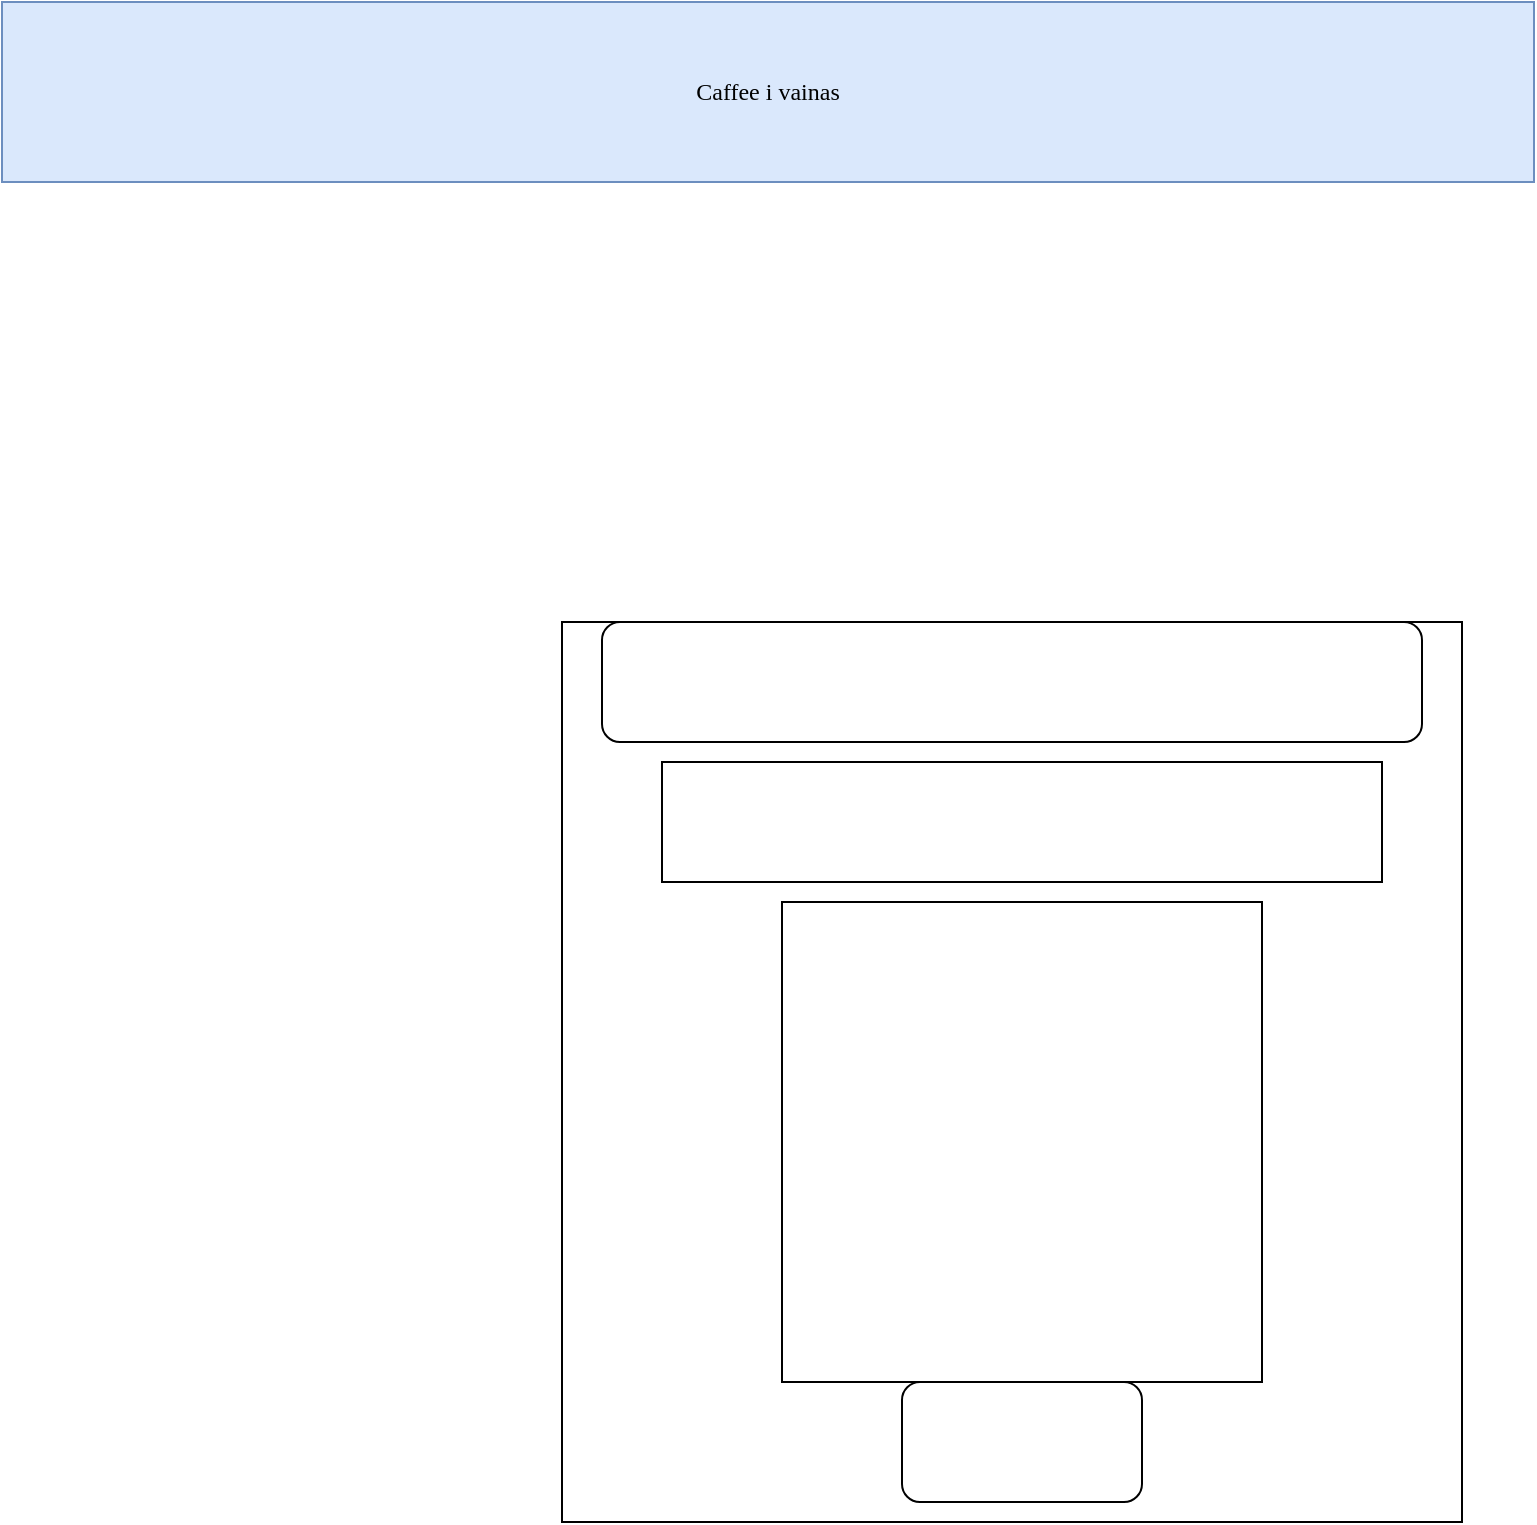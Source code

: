 <mxfile version="20.5.3" type="github">
  <diagram id="Zo2oEPKL_UhlFHdcNlqt" name="Página-1">
    <mxGraphModel dx="1348" dy="773" grid="1" gridSize="10" guides="1" tooltips="1" connect="1" arrows="1" fold="1" page="1" pageScale="1" pageWidth="827" pageHeight="1169" math="0" shadow="0">
      <root>
        <mxCell id="0" />
        <mxCell id="1" parent="0" />
        <mxCell id="uEtHyVghc9QXPonFyquQ-1" value="&lt;blockquote&gt;&lt;font face=&quot;Verdana&quot;&gt;Caffee i vainas&lt;/font&gt;&lt;/blockquote&gt;" style="rounded=0;whiteSpace=wrap;html=1;fontFamily=Helvetica;fillColor=#dae8fc;strokeColor=#6c8ebf;" vertex="1" parent="1">
          <mxGeometry x="210" y="40" width="766" height="90" as="geometry" />
        </mxCell>
        <mxCell id="uEtHyVghc9QXPonFyquQ-2" value="" style="whiteSpace=wrap;html=1;aspect=fixed;fontFamily=Verdana;" vertex="1" parent="1">
          <mxGeometry x="490" y="350" width="450" height="450" as="geometry" />
        </mxCell>
        <mxCell id="uEtHyVghc9QXPonFyquQ-5" value="" style="rounded=1;whiteSpace=wrap;html=1;fontFamily=Verdana;" vertex="1" parent="1">
          <mxGeometry x="510" y="350" width="410" height="60" as="geometry" />
        </mxCell>
        <mxCell id="uEtHyVghc9QXPonFyquQ-7" value="" style="rounded=0;whiteSpace=wrap;html=1;fontFamily=Verdana;" vertex="1" parent="1">
          <mxGeometry x="540" y="420" width="360" height="60" as="geometry" />
        </mxCell>
        <mxCell id="uEtHyVghc9QXPonFyquQ-8" value="" style="whiteSpace=wrap;html=1;aspect=fixed;fontFamily=Verdana;" vertex="1" parent="1">
          <mxGeometry x="600" y="490" width="240" height="240" as="geometry" />
        </mxCell>
        <mxCell id="uEtHyVghc9QXPonFyquQ-9" value="" style="rounded=1;whiteSpace=wrap;html=1;fontFamily=Verdana;" vertex="1" parent="1">
          <mxGeometry x="660" y="730" width="120" height="60" as="geometry" />
        </mxCell>
      </root>
    </mxGraphModel>
  </diagram>
</mxfile>
